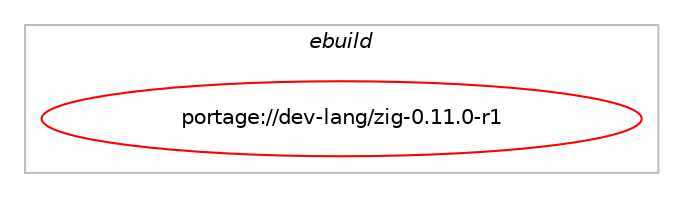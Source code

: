 digraph prolog {

# *************
# Graph options
# *************

newrank=true;
concentrate=true;
compound=true;
graph [rankdir=LR,fontname=Helvetica,fontsize=10,ranksep=1.5];#, ranksep=2.5, nodesep=0.2];
edge  [arrowhead=vee];
node  [fontname=Helvetica,fontsize=10];

# **********
# The ebuild
# **********

subgraph cluster_leftcol {
color=gray;
rank=same;
label=<<i>ebuild</i>>;
id [label="portage://dev-lang/zig-0.11.0-r1", color=red, width=4, href="../dev-lang/zig-0.11.0-r1.svg"];
}

# ****************
# The dependencies
# ****************

subgraph cluster_midcol {
color=gray;
label=<<i>dependencies</i>>;
subgraph cluster_compile {
fillcolor="#eeeeee";
style=filled;
label=<<i>compile</i>>;
# *** BEGIN UNKNOWN DEPENDENCY TYPE (TODO) ***
# id -> package_dependency(portage://dev-lang/zig-0.11.0-r1,install,no,sys-devel,clang,none,[,,],[slot(16),equal],[])
# *** END UNKNOWN DEPENDENCY TYPE (TODO) ***

# *** BEGIN UNKNOWN DEPENDENCY TYPE (TODO) ***
# id -> package_dependency(portage://dev-lang/zig-0.11.0-r1,install,no,sys-devel,lld,none,[,,],[slot(16),equal],[])
# *** END UNKNOWN DEPENDENCY TYPE (TODO) ***

# *** BEGIN UNKNOWN DEPENDENCY TYPE (TODO) ***
# id -> package_dependency(portage://dev-lang/zig-0.11.0-r1,install,no,sys-devel,llvm,none,[,,],[slot(16),equal],[use(enable(zstd),none)])
# *** END UNKNOWN DEPENDENCY TYPE (TODO) ***

# *** BEGIN UNKNOWN DEPENDENCY TYPE (TODO) ***
# id -> package_dependency(portage://dev-lang/zig-0.11.0-r1,install,strong,sys-devel,llvm,none,[,,],[slot(0)],[])
# *** END UNKNOWN DEPENDENCY TYPE (TODO) ***

}
subgraph cluster_compileandrun {
fillcolor="#eeeeee";
style=filled;
label=<<i>compile and run</i>>;
}
subgraph cluster_run {
fillcolor="#eeeeee";
style=filled;
label=<<i>run</i>>;
# *** BEGIN UNKNOWN DEPENDENCY TYPE (TODO) ***
# id -> package_dependency(portage://dev-lang/zig-0.11.0-r1,run,no,sys-devel,clang,none,[,,],[slot(16),equal],[])
# *** END UNKNOWN DEPENDENCY TYPE (TODO) ***

# *** BEGIN UNKNOWN DEPENDENCY TYPE (TODO) ***
# id -> package_dependency(portage://dev-lang/zig-0.11.0-r1,run,no,sys-devel,lld,none,[,,],[slot(16),equal],[])
# *** END UNKNOWN DEPENDENCY TYPE (TODO) ***

# *** BEGIN UNKNOWN DEPENDENCY TYPE (TODO) ***
# id -> package_dependency(portage://dev-lang/zig-0.11.0-r1,run,no,sys-devel,llvm,none,[,,],[slot(16),equal],[use(enable(zstd),none)])
# *** END UNKNOWN DEPENDENCY TYPE (TODO) ***

}
}

# **************
# The candidates
# **************

subgraph cluster_choices {
rank=same;
color=gray;
label=<<i>candidates</i>>;

}

}
